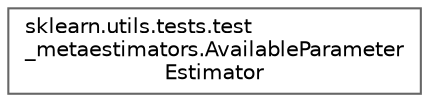 digraph "Graphical Class Hierarchy"
{
 // LATEX_PDF_SIZE
  bgcolor="transparent";
  edge [fontname=Helvetica,fontsize=10,labelfontname=Helvetica,labelfontsize=10];
  node [fontname=Helvetica,fontsize=10,shape=box,height=0.2,width=0.4];
  rankdir="LR";
  Node0 [id="Node000000",label="sklearn.utils.tests.test\l_metaestimators.AvailableParameter\lEstimator",height=0.2,width=0.4,color="grey40", fillcolor="white", style="filled",URL="$dc/d2b/classsklearn_1_1utils_1_1tests_1_1test__metaestimators_1_1AvailableParameterEstimator.html",tooltip=" "];
}
